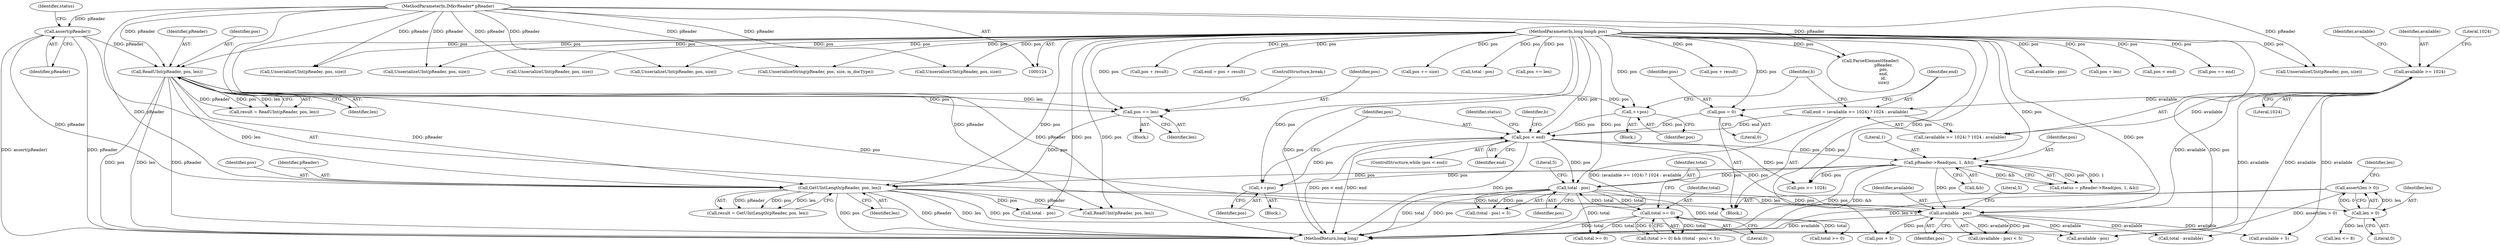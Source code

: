 digraph "1_Android_04839626ed859623901ebd3a5fd483982186b59d_167@API" {
"1000283" [label="(Call,assert(len > 0))"];
"1000284" [label="(Call,len > 0)"];
"1000267" [label="(Call,GetUIntLength(pReader, pos, len))"];
"1000128" [label="(Call,assert(pReader))"];
"1000125" [label="(MethodParameterIn,IMkvReader* pReader)"];
"1000242" [label="(Call,ReadUInt(pReader, pos, len))"];
"1000230" [label="(Call,available - pos)"];
"1000153" [label="(Call,available >= 1024)"];
"1000171" [label="(Call,pReader->Read(pos, 1, &b))"];
"1000165" [label="(Call,pos < end)"];
"1000187" [label="(Call,++pos)"];
"1000126" [label="(MethodParameterIn,long long& pos)"];
"1000261" [label="(Call,++pos)"];
"1000146" [label="(Call,pos = 0)"];
"1000150" [label="(Call,end = (available >= 1024) ? 1024 : available)"];
"1000222" [label="(Call,total - pos)"];
"1000218" [label="(Call,total >= 0)"];
"1000257" [label="(Call,pos += len)"];
"1000170" [label="(Identifier,status)"];
"1000257" [label="(Call,pos += len)"];
"1000191" [label="(Identifier,b)"];
"1000284" [label="(Call,len > 0)"];
"1000217" [label="(Call,(total >= 0) && ((total - pos) < 5))"];
"1000153" [label="(Call,available >= 1024)"];
"1000444" [label="(Call,UnserializeUInt(pReader, pos, size))"];
"1000297" [label="(Call,total -  pos)"];
"1000146" [label="(Call,pos = 0)"];
"1000150" [label="(Call,end = (available >= 1024) ? 1024 : available)"];
"1000347" [label="(Call,pos + result)"];
"1000265" [label="(Call,result = GetUIntLength(pReader, pos, len))"];
"1000261" [label="(Call,++pos)"];
"1000154" [label="(Identifier,available)"];
"1000350" [label="(Call,end = pos + result)"];
"1000151" [label="(Identifier,end)"];
"1000126" [label="(MethodParameterIn,long long& pos)"];
"1000147" [label="(Identifier,pos)"];
"1000256" [label="(Block,)"];
"1000511" [label="(Call,pos += size)"];
"1000206" [label="(Call,total - available)"];
"1000285" [label="(Identifier,len)"];
"1000213" [label="(Call,available + 5)"];
"1000426" [label="(Call,UnserializeUInt(pReader, pos, size))"];
"1000165" [label="(Call,pos < end)"];
"1000159" [label="(Block,)"];
"1000270" [label="(Identifier,len)"];
"1000244" [label="(Identifier,pos)"];
"1000258" [label="(Identifier,pos)"];
"1000202" [label="(Call,total >= 0)"];
"1000315" [label="(Call,ReadUInt(pReader, pos, len))"];
"1000219" [label="(Identifier,total)"];
"1000289" [label="(Identifier,len)"];
"1000156" [label="(Literal,1024)"];
"1000365" [label="(Call,ParseElementHeader(\n                    pReader,\n                    pos,\n                    end,\n                    id,\n                    size))"];
"1000127" [label="(Block,)"];
"1000293" [label="(Call,total >= 0)"];
"1000334" [label="(Call,total - pos)"];
"1000224" [label="(Identifier,pos)"];
"1000267" [label="(Call,GetUIntLength(pReader, pos, len))"];
"1000167" [label="(Identifier,end)"];
"1000188" [label="(Identifier,pos)"];
"1000408" [label="(Call,UnserializeUInt(pReader, pos, size))"];
"1000325" [label="(Call,pos += len)"];
"1000242" [label="(Call,ReadUInt(pReader, pos, len))"];
"1000501" [label="(Call,UnserializeUInt(pReader, pos, size))"];
"1000283" [label="(Call,assert(len > 0))"];
"1000520" [label="(MethodReturn,long long)"];
"1000352" [label="(Call,pos + result)"];
"1000171" [label="(Call,pReader->Read(pos, 1, &b))"];
"1000243" [label="(Identifier,pReader)"];
"1000230" [label="(Call,available - pos)"];
"1000305" [label="(Call,available - pos)"];
"1000166" [label="(Identifier,pos)"];
"1000174" [label="(Call,&b)"];
"1000225" [label="(Literal,5)"];
"1000125" [label="(MethodParameterIn,IMkvReader* pReader)"];
"1000195" [label="(Call,pos >= 1024)"];
"1000342" [label="(Call,available - pos)"];
"1000223" [label="(Identifier,total)"];
"1000218" [label="(Call,total >= 0)"];
"1000310" [label="(Call,pos + len)"];
"1000221" [label="(Call,(total - pos) < 5)"];
"1000240" [label="(Call,result = ReadUInt(pReader, pos, len))"];
"1000129" [label="(Identifier,pReader)"];
"1000187" [label="(Call,++pos)"];
"1000260" [label="(ControlStructure,break;)"];
"1000162" [label="(Identifier,b)"];
"1000148" [label="(Literal,0)"];
"1000231" [label="(Identifier,available)"];
"1000288" [label="(Call,len <= 8)"];
"1000169" [label="(Call,status = pReader->Read(pos, 1, &b))"];
"1000233" [label="(Literal,5)"];
"1000128" [label="(Call,assert(pReader))"];
"1000268" [label="(Identifier,pReader)"];
"1000235" [label="(Call,pos + 5)"];
"1000232" [label="(Identifier,pos)"];
"1000164" [label="(ControlStructure,while (pos < end))"];
"1000229" [label="(Call,(available - pos) < 5)"];
"1000155" [label="(Literal,1024)"];
"1000286" [label="(Literal,0)"];
"1000357" [label="(Call,pos < end)"];
"1000262" [label="(Identifier,pos)"];
"1000173" [label="(Literal,1)"];
"1000245" [label="(Identifier,len)"];
"1000157" [label="(Identifier,available)"];
"1000483" [label="(Call,UnserializeUInt(pReader, pos, size))"];
"1000269" [label="(Identifier,pos)"];
"1000220" [label="(Literal,0)"];
"1000390" [label="(Call,UnserializeUInt(pReader, pos, size))"];
"1000152" [label="(Call,(available >= 1024) ? 1024 : available)"];
"1000466" [label="(Call,UnserializeString(pReader, pos, size, m_docType))"];
"1000259" [label="(Identifier,len)"];
"1000134" [label="(Identifier,status)"];
"1000515" [label="(Call,pos == end)"];
"1000168" [label="(Block,)"];
"1000172" [label="(Identifier,pos)"];
"1000222" [label="(Call,total - pos)"];
"1000283" -> "1000127"  [label="AST: "];
"1000283" -> "1000284"  [label="CFG: "];
"1000284" -> "1000283"  [label="AST: "];
"1000289" -> "1000283"  [label="CFG: "];
"1000283" -> "1000520"  [label="DDG: len > 0"];
"1000283" -> "1000520"  [label="DDG: assert(len > 0)"];
"1000284" -> "1000283"  [label="DDG: len"];
"1000284" -> "1000283"  [label="DDG: 0"];
"1000284" -> "1000286"  [label="CFG: "];
"1000285" -> "1000284"  [label="AST: "];
"1000286" -> "1000284"  [label="AST: "];
"1000267" -> "1000284"  [label="DDG: len"];
"1000284" -> "1000288"  [label="DDG: len"];
"1000267" -> "1000265"  [label="AST: "];
"1000267" -> "1000270"  [label="CFG: "];
"1000268" -> "1000267"  [label="AST: "];
"1000269" -> "1000267"  [label="AST: "];
"1000270" -> "1000267"  [label="AST: "];
"1000265" -> "1000267"  [label="CFG: "];
"1000267" -> "1000520"  [label="DDG: pos"];
"1000267" -> "1000520"  [label="DDG: pReader"];
"1000267" -> "1000520"  [label="DDG: len"];
"1000267" -> "1000265"  [label="DDG: pReader"];
"1000267" -> "1000265"  [label="DDG: pos"];
"1000267" -> "1000265"  [label="DDG: len"];
"1000128" -> "1000267"  [label="DDG: pReader"];
"1000242" -> "1000267"  [label="DDG: pReader"];
"1000242" -> "1000267"  [label="DDG: len"];
"1000125" -> "1000267"  [label="DDG: pReader"];
"1000171" -> "1000267"  [label="DDG: pos"];
"1000257" -> "1000267"  [label="DDG: pos"];
"1000126" -> "1000267"  [label="DDG: pos"];
"1000267" -> "1000297"  [label="DDG: pos"];
"1000267" -> "1000305"  [label="DDG: pos"];
"1000267" -> "1000315"  [label="DDG: pReader"];
"1000128" -> "1000127"  [label="AST: "];
"1000128" -> "1000129"  [label="CFG: "];
"1000129" -> "1000128"  [label="AST: "];
"1000134" -> "1000128"  [label="CFG: "];
"1000128" -> "1000520"  [label="DDG: pReader"];
"1000128" -> "1000520"  [label="DDG: assert(pReader)"];
"1000125" -> "1000128"  [label="DDG: pReader"];
"1000128" -> "1000242"  [label="DDG: pReader"];
"1000125" -> "1000124"  [label="AST: "];
"1000125" -> "1000520"  [label="DDG: pReader"];
"1000125" -> "1000242"  [label="DDG: pReader"];
"1000125" -> "1000315"  [label="DDG: pReader"];
"1000125" -> "1000365"  [label="DDG: pReader"];
"1000125" -> "1000390"  [label="DDG: pReader"];
"1000125" -> "1000408"  [label="DDG: pReader"];
"1000125" -> "1000426"  [label="DDG: pReader"];
"1000125" -> "1000444"  [label="DDG: pReader"];
"1000125" -> "1000466"  [label="DDG: pReader"];
"1000125" -> "1000483"  [label="DDG: pReader"];
"1000125" -> "1000501"  [label="DDG: pReader"];
"1000242" -> "1000240"  [label="AST: "];
"1000242" -> "1000245"  [label="CFG: "];
"1000243" -> "1000242"  [label="AST: "];
"1000244" -> "1000242"  [label="AST: "];
"1000245" -> "1000242"  [label="AST: "];
"1000240" -> "1000242"  [label="CFG: "];
"1000242" -> "1000520"  [label="DDG: pos"];
"1000242" -> "1000520"  [label="DDG: len"];
"1000242" -> "1000520"  [label="DDG: pReader"];
"1000242" -> "1000240"  [label="DDG: pReader"];
"1000242" -> "1000240"  [label="DDG: pos"];
"1000242" -> "1000240"  [label="DDG: len"];
"1000230" -> "1000242"  [label="DDG: pos"];
"1000126" -> "1000242"  [label="DDG: pos"];
"1000242" -> "1000257"  [label="DDG: len"];
"1000242" -> "1000257"  [label="DDG: pos"];
"1000242" -> "1000261"  [label="DDG: pos"];
"1000230" -> "1000229"  [label="AST: "];
"1000230" -> "1000232"  [label="CFG: "];
"1000231" -> "1000230"  [label="AST: "];
"1000232" -> "1000230"  [label="AST: "];
"1000233" -> "1000230"  [label="CFG: "];
"1000230" -> "1000520"  [label="DDG: available"];
"1000230" -> "1000206"  [label="DDG: available"];
"1000230" -> "1000213"  [label="DDG: available"];
"1000230" -> "1000229"  [label="DDG: available"];
"1000230" -> "1000229"  [label="DDG: pos"];
"1000153" -> "1000230"  [label="DDG: available"];
"1000171" -> "1000230"  [label="DDG: pos"];
"1000165" -> "1000230"  [label="DDG: pos"];
"1000222" -> "1000230"  [label="DDG: pos"];
"1000126" -> "1000230"  [label="DDG: pos"];
"1000230" -> "1000235"  [label="DDG: pos"];
"1000230" -> "1000305"  [label="DDG: available"];
"1000153" -> "1000152"  [label="AST: "];
"1000153" -> "1000155"  [label="CFG: "];
"1000154" -> "1000153"  [label="AST: "];
"1000155" -> "1000153"  [label="AST: "];
"1000156" -> "1000153"  [label="CFG: "];
"1000157" -> "1000153"  [label="CFG: "];
"1000153" -> "1000150"  [label="DDG: available"];
"1000153" -> "1000152"  [label="DDG: available"];
"1000153" -> "1000206"  [label="DDG: available"];
"1000153" -> "1000213"  [label="DDG: available"];
"1000153" -> "1000305"  [label="DDG: available"];
"1000171" -> "1000169"  [label="AST: "];
"1000171" -> "1000174"  [label="CFG: "];
"1000172" -> "1000171"  [label="AST: "];
"1000173" -> "1000171"  [label="AST: "];
"1000174" -> "1000171"  [label="AST: "];
"1000169" -> "1000171"  [label="CFG: "];
"1000171" -> "1000520"  [label="DDG: pos"];
"1000171" -> "1000520"  [label="DDG: &b"];
"1000171" -> "1000169"  [label="DDG: pos"];
"1000171" -> "1000169"  [label="DDG: 1"];
"1000171" -> "1000169"  [label="DDG: &b"];
"1000165" -> "1000171"  [label="DDG: pos"];
"1000126" -> "1000171"  [label="DDG: pos"];
"1000171" -> "1000187"  [label="DDG: pos"];
"1000171" -> "1000195"  [label="DDG: pos"];
"1000171" -> "1000222"  [label="DDG: pos"];
"1000165" -> "1000164"  [label="AST: "];
"1000165" -> "1000167"  [label="CFG: "];
"1000166" -> "1000165"  [label="AST: "];
"1000167" -> "1000165"  [label="AST: "];
"1000170" -> "1000165"  [label="CFG: "];
"1000191" -> "1000165"  [label="CFG: "];
"1000165" -> "1000520"  [label="DDG: pos"];
"1000165" -> "1000520"  [label="DDG: end"];
"1000165" -> "1000520"  [label="DDG: pos < end"];
"1000187" -> "1000165"  [label="DDG: pos"];
"1000261" -> "1000165"  [label="DDG: pos"];
"1000146" -> "1000165"  [label="DDG: pos"];
"1000126" -> "1000165"  [label="DDG: pos"];
"1000150" -> "1000165"  [label="DDG: end"];
"1000165" -> "1000195"  [label="DDG: pos"];
"1000165" -> "1000222"  [label="DDG: pos"];
"1000187" -> "1000168"  [label="AST: "];
"1000187" -> "1000188"  [label="CFG: "];
"1000188" -> "1000187"  [label="AST: "];
"1000166" -> "1000187"  [label="CFG: "];
"1000126" -> "1000187"  [label="DDG: pos"];
"1000126" -> "1000124"  [label="AST: "];
"1000126" -> "1000520"  [label="DDG: pos"];
"1000126" -> "1000146"  [label="DDG: pos"];
"1000126" -> "1000195"  [label="DDG: pos"];
"1000126" -> "1000222"  [label="DDG: pos"];
"1000126" -> "1000235"  [label="DDG: pos"];
"1000126" -> "1000257"  [label="DDG: pos"];
"1000126" -> "1000261"  [label="DDG: pos"];
"1000126" -> "1000297"  [label="DDG: pos"];
"1000126" -> "1000305"  [label="DDG: pos"];
"1000126" -> "1000310"  [label="DDG: pos"];
"1000126" -> "1000315"  [label="DDG: pos"];
"1000126" -> "1000325"  [label="DDG: pos"];
"1000126" -> "1000334"  [label="DDG: pos"];
"1000126" -> "1000342"  [label="DDG: pos"];
"1000126" -> "1000347"  [label="DDG: pos"];
"1000126" -> "1000350"  [label="DDG: pos"];
"1000126" -> "1000352"  [label="DDG: pos"];
"1000126" -> "1000357"  [label="DDG: pos"];
"1000126" -> "1000365"  [label="DDG: pos"];
"1000126" -> "1000390"  [label="DDG: pos"];
"1000126" -> "1000408"  [label="DDG: pos"];
"1000126" -> "1000426"  [label="DDG: pos"];
"1000126" -> "1000444"  [label="DDG: pos"];
"1000126" -> "1000466"  [label="DDG: pos"];
"1000126" -> "1000483"  [label="DDG: pos"];
"1000126" -> "1000501"  [label="DDG: pos"];
"1000126" -> "1000511"  [label="DDG: pos"];
"1000126" -> "1000515"  [label="DDG: pos"];
"1000261" -> "1000159"  [label="AST: "];
"1000261" -> "1000262"  [label="CFG: "];
"1000262" -> "1000261"  [label="AST: "];
"1000162" -> "1000261"  [label="CFG: "];
"1000146" -> "1000127"  [label="AST: "];
"1000146" -> "1000148"  [label="CFG: "];
"1000147" -> "1000146"  [label="AST: "];
"1000148" -> "1000146"  [label="AST: "];
"1000151" -> "1000146"  [label="CFG: "];
"1000150" -> "1000127"  [label="AST: "];
"1000150" -> "1000152"  [label="CFG: "];
"1000151" -> "1000150"  [label="AST: "];
"1000152" -> "1000150"  [label="AST: "];
"1000162" -> "1000150"  [label="CFG: "];
"1000150" -> "1000520"  [label="DDG: (available >= 1024) ? 1024 : available"];
"1000222" -> "1000221"  [label="AST: "];
"1000222" -> "1000224"  [label="CFG: "];
"1000223" -> "1000222"  [label="AST: "];
"1000224" -> "1000222"  [label="AST: "];
"1000225" -> "1000222"  [label="CFG: "];
"1000222" -> "1000520"  [label="DDG: total"];
"1000222" -> "1000520"  [label="DDG: pos"];
"1000222" -> "1000202"  [label="DDG: total"];
"1000222" -> "1000218"  [label="DDG: total"];
"1000222" -> "1000221"  [label="DDG: total"];
"1000222" -> "1000221"  [label="DDG: pos"];
"1000218" -> "1000222"  [label="DDG: total"];
"1000222" -> "1000293"  [label="DDG: total"];
"1000218" -> "1000217"  [label="AST: "];
"1000218" -> "1000220"  [label="CFG: "];
"1000219" -> "1000218"  [label="AST: "];
"1000220" -> "1000218"  [label="AST: "];
"1000223" -> "1000218"  [label="CFG: "];
"1000217" -> "1000218"  [label="CFG: "];
"1000218" -> "1000520"  [label="DDG: total"];
"1000218" -> "1000202"  [label="DDG: total"];
"1000218" -> "1000217"  [label="DDG: total"];
"1000218" -> "1000217"  [label="DDG: 0"];
"1000218" -> "1000293"  [label="DDG: total"];
"1000257" -> "1000256"  [label="AST: "];
"1000257" -> "1000259"  [label="CFG: "];
"1000258" -> "1000257"  [label="AST: "];
"1000259" -> "1000257"  [label="AST: "];
"1000260" -> "1000257"  [label="CFG: "];
}
